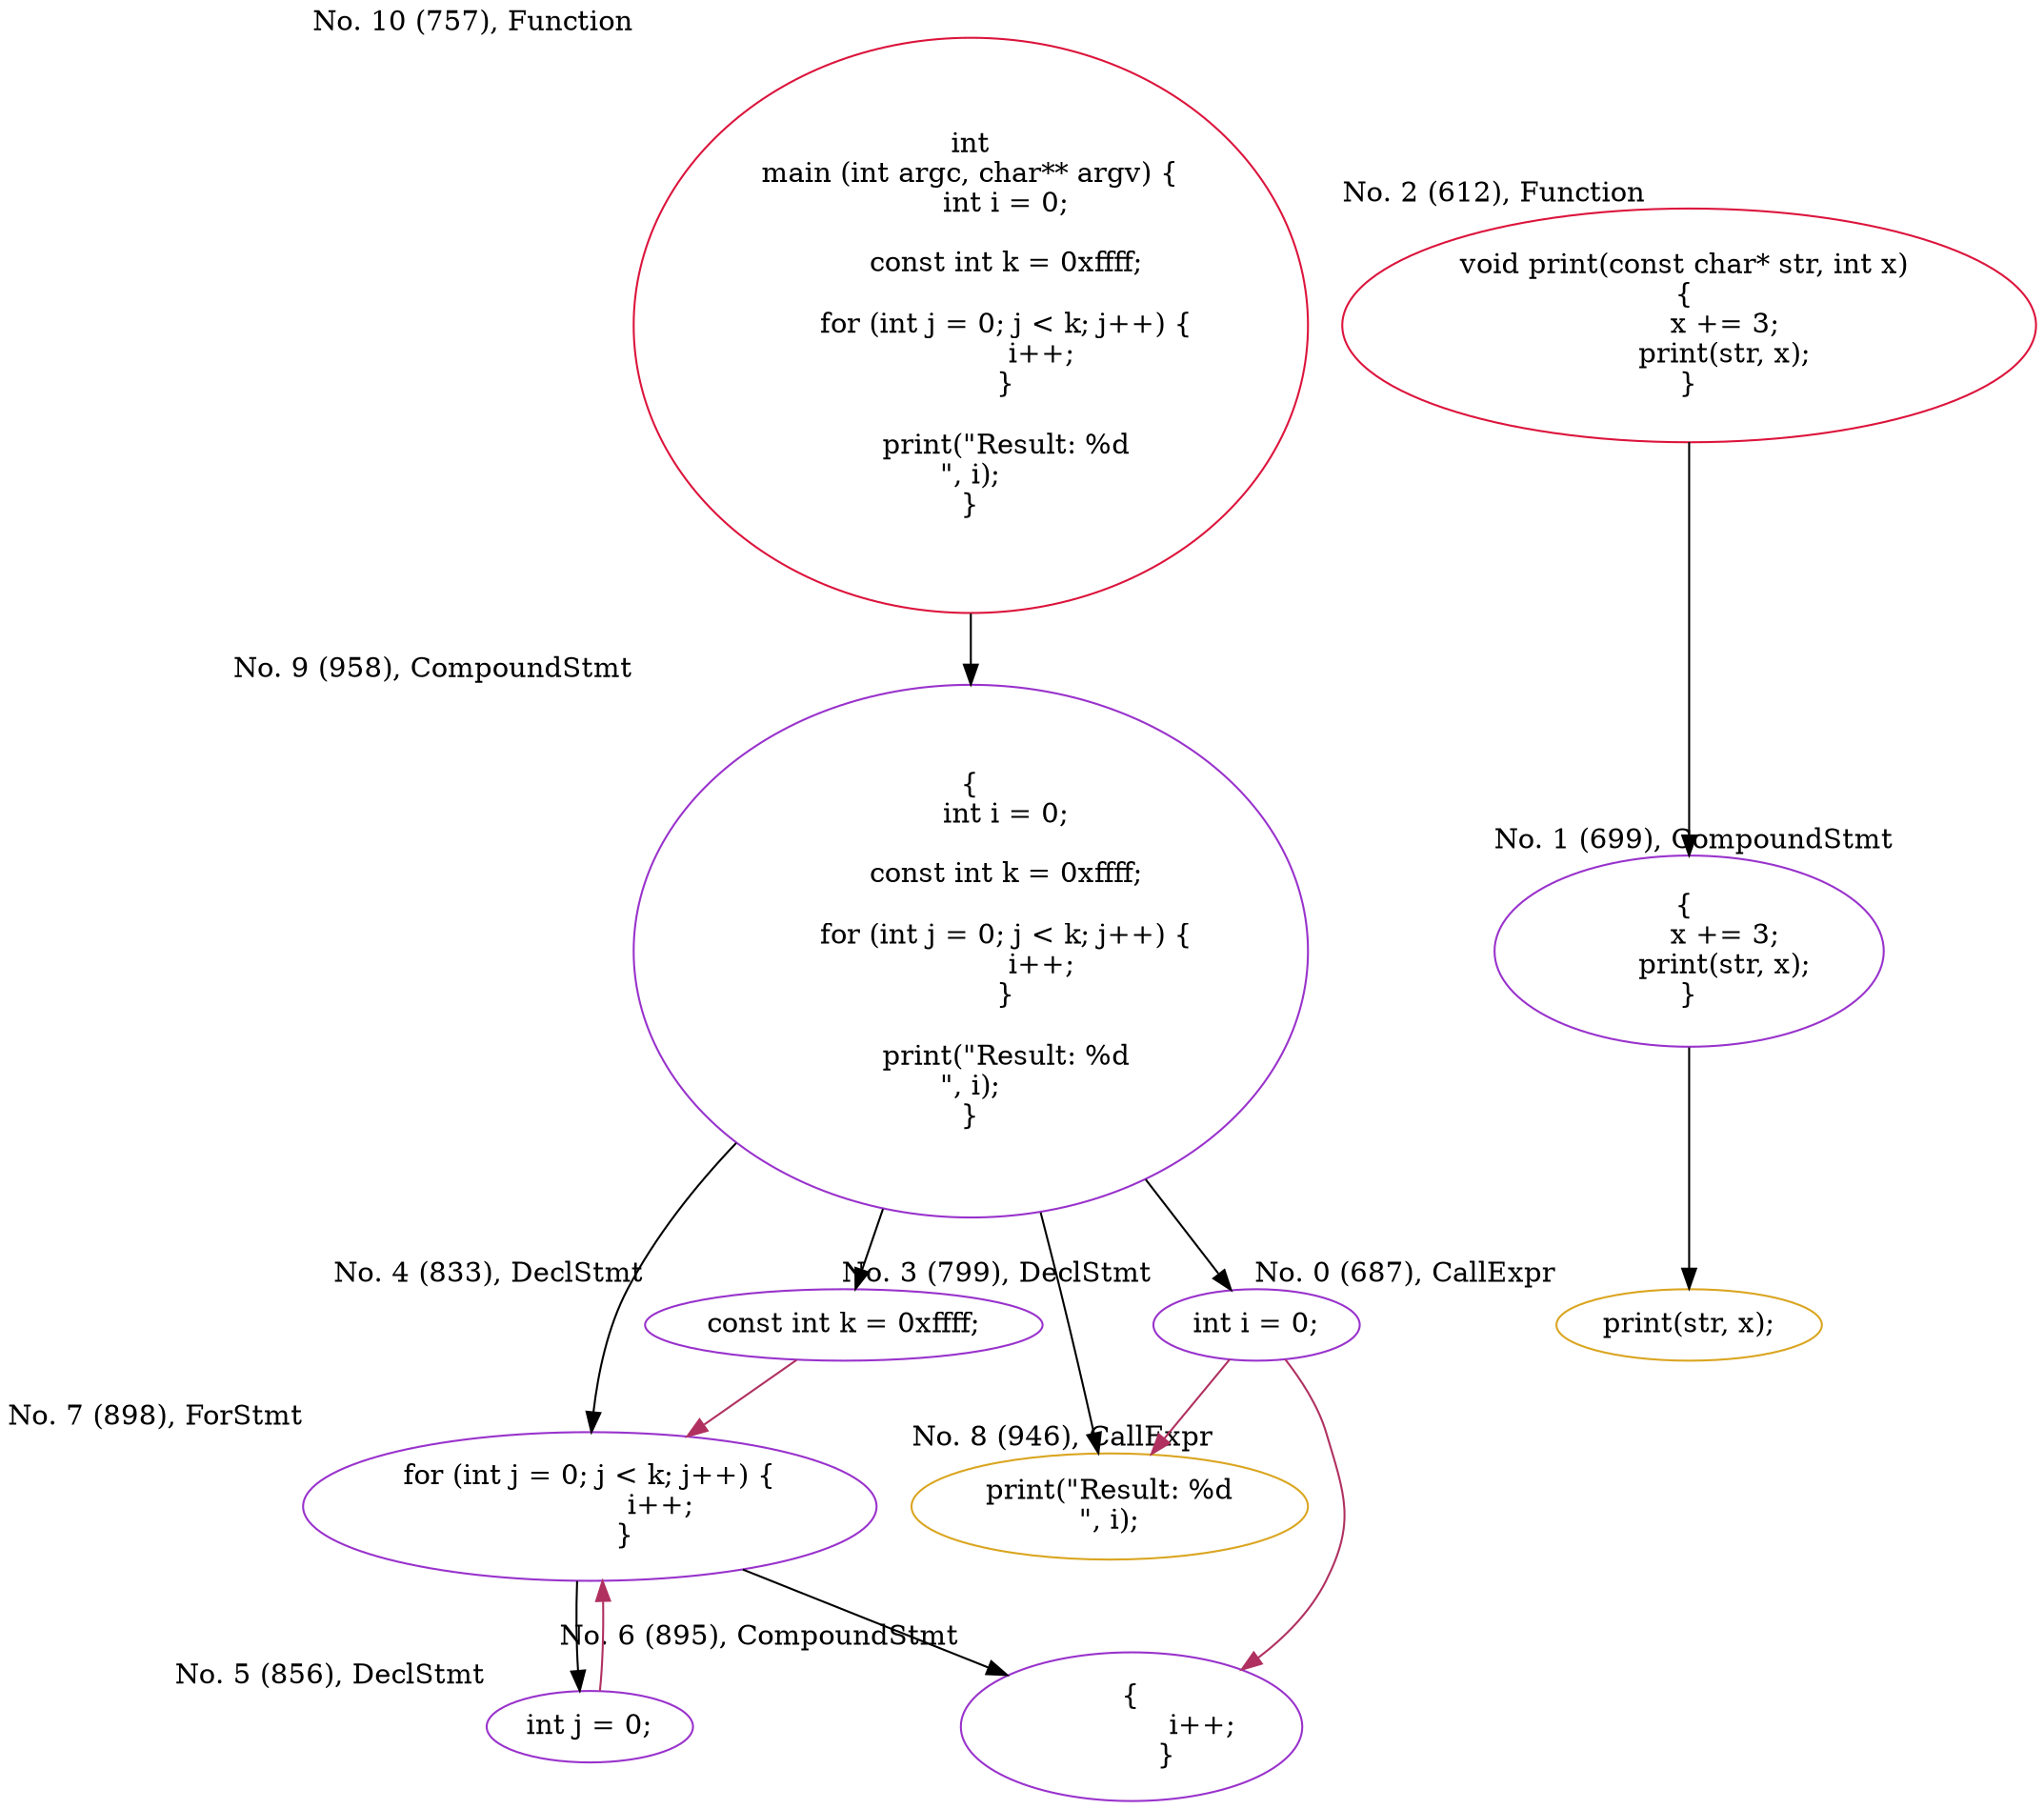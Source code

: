 digraph g {
forcelabels=true;
rankdir=TD;
10[label="int
main (int argc, char** argv) {
	int i = 0;
	
	const int k = 0xffff;

	for (int j = 0; j < k; j++) {
		i++;
	}

	print(\"Result: %d\n\", i);
}", xlabel="No. 10 (757), Function", color="crimson"];
9[label="{
	int i = 0;
	
	const int k = 0xffff;

	for (int j = 0; j < k; j++) {
		i++;
	}

	print(\"Result: %d\n\", i);
}", xlabel="No. 9 (958), CompoundStmt", color="darkorchid"];
8[label="print(\"Result: %d\n\", i);", xlabel="No. 8 (946), CallExpr", color="goldenrod"];
7[label="for (int j = 0; j < k; j++) {
		i++;
	}", xlabel="No. 7 (898), ForStmt", color="darkorchid"];
6[label="{
		i++;
	}", xlabel="No. 6 (895), CompoundStmt", color="darkorchid"];
5[label="int j = 0;", xlabel="No. 5 (856), DeclStmt", color="darkorchid"];
4[label="const int k = 0xffff;", xlabel="No. 4 (833), DeclStmt", color="darkorchid"];
3[label="int i = 0;", xlabel="No. 3 (799), DeclStmt", color="darkorchid"];
2[label="void print(const char* str, int x) 
{ 
	x += 3;
	print(str, x);
}", xlabel="No. 2 (612), Function", color="crimson"];
1[label="{ 
	x += 3;
	print(str, x);
}", xlabel="No. 1 (699), CompoundStmt", color="darkorchid"];
0[label="print(str, x);", xlabel="No. 0 (687), CallExpr", color="goldenrod"];
10 -> 9;
9 -> 3;
9 -> 4;
9 -> 7;
9 -> 8;
7 -> 5;
7 -> 6;
2 -> 1;
1 -> 0;
4 -> 7 [color=maroon];
5 -> 7 [color=maroon];
3 -> 6 [color=maroon];
3 -> 8 [color=maroon];
}
